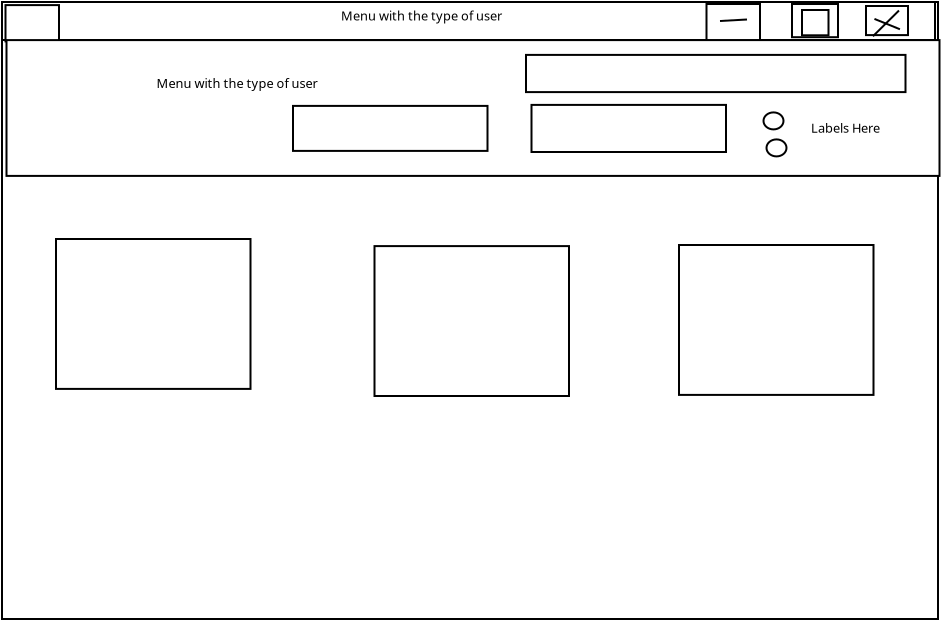 <?xml version="1.0" encoding="UTF-8"?>
<dia:diagram xmlns:dia="http://www.lysator.liu.se/~alla/dia/">
  <dia:layer name="Background" visible="true" active="true">
    <dia:object type="Standard - Box" version="0" id="O0">
      <dia:attribute name="obj_pos">
        <dia:point val="7.825,3.755"/>
      </dia:attribute>
      <dia:attribute name="obj_bb">
        <dia:rectangle val="7.775,3.705;54.675,34.655"/>
      </dia:attribute>
      <dia:attribute name="elem_corner">
        <dia:point val="7.825,3.755"/>
      </dia:attribute>
      <dia:attribute name="elem_width">
        <dia:real val="46.8"/>
      </dia:attribute>
      <dia:attribute name="elem_height">
        <dia:real val="30.85"/>
      </dia:attribute>
      <dia:attribute name="show_background">
        <dia:boolean val="true"/>
      </dia:attribute>
    </dia:object>
    <dia:object type="Standard - Box" version="0" id="O1">
      <dia:attribute name="obj_pos">
        <dia:point val="7.825,3.755"/>
      </dia:attribute>
      <dia:attribute name="obj_bb">
        <dia:rectangle val="7.775,3.705;54.525,5.705"/>
      </dia:attribute>
      <dia:attribute name="elem_corner">
        <dia:point val="7.825,3.755"/>
      </dia:attribute>
      <dia:attribute name="elem_width">
        <dia:real val="46.65"/>
      </dia:attribute>
      <dia:attribute name="elem_height">
        <dia:real val="1.9"/>
      </dia:attribute>
      <dia:attribute name="show_background">
        <dia:boolean val="true"/>
      </dia:attribute>
    </dia:object>
    <dia:object type="Standard - Box" version="0" id="O2">
      <dia:attribute name="obj_pos">
        <dia:point val="51.025,3.955"/>
      </dia:attribute>
      <dia:attribute name="obj_bb">
        <dia:rectangle val="50.975,3.905;53.175,5.46"/>
      </dia:attribute>
      <dia:attribute name="elem_corner">
        <dia:point val="51.025,3.955"/>
      </dia:attribute>
      <dia:attribute name="elem_width">
        <dia:real val="2.1"/>
      </dia:attribute>
      <dia:attribute name="elem_height">
        <dia:real val="1.455"/>
      </dia:attribute>
      <dia:attribute name="show_background">
        <dia:boolean val="true"/>
      </dia:attribute>
    </dia:object>
    <dia:object type="Standard - Box" version="0" id="O3">
      <dia:attribute name="obj_pos">
        <dia:point val="47.325,3.855"/>
      </dia:attribute>
      <dia:attribute name="obj_bb">
        <dia:rectangle val="47.275,3.805;49.675,5.565"/>
      </dia:attribute>
      <dia:attribute name="elem_corner">
        <dia:point val="47.325,3.855"/>
      </dia:attribute>
      <dia:attribute name="elem_width">
        <dia:real val="2.3"/>
      </dia:attribute>
      <dia:attribute name="elem_height">
        <dia:real val="1.66"/>
      </dia:attribute>
      <dia:attribute name="show_background">
        <dia:boolean val="true"/>
      </dia:attribute>
    </dia:object>
    <dia:object type="Standard - Box" version="0" id="O4">
      <dia:attribute name="obj_pos">
        <dia:point val="43.05,3.855"/>
      </dia:attribute>
      <dia:attribute name="obj_bb">
        <dia:rectangle val="43,3.805;45.775,5.72"/>
      </dia:attribute>
      <dia:attribute name="elem_corner">
        <dia:point val="43.05,3.855"/>
      </dia:attribute>
      <dia:attribute name="elem_width">
        <dia:real val="2.675"/>
      </dia:attribute>
      <dia:attribute name="elem_height">
        <dia:real val="1.815"/>
      </dia:attribute>
      <dia:attribute name="show_background">
        <dia:boolean val="true"/>
      </dia:attribute>
    </dia:object>
    <dia:object type="Standard - Line" version="0" id="O5">
      <dia:attribute name="obj_pos">
        <dia:point val="43.725,4.705"/>
      </dia:attribute>
      <dia:attribute name="obj_bb">
        <dia:rectangle val="43.672,4.577;45.128,4.758"/>
      </dia:attribute>
      <dia:attribute name="conn_endpoints">
        <dia:point val="43.725,4.705"/>
        <dia:point val="45.075,4.63"/>
      </dia:attribute>
      <dia:attribute name="numcp">
        <dia:int val="1"/>
      </dia:attribute>
    </dia:object>
    <dia:object type="Standard - Box" version="0" id="O6">
      <dia:attribute name="obj_pos">
        <dia:point val="47.825,4.155"/>
      </dia:attribute>
      <dia:attribute name="obj_bb">
        <dia:rectangle val="47.775,4.105;49.2,5.47"/>
      </dia:attribute>
      <dia:attribute name="elem_corner">
        <dia:point val="47.825,4.155"/>
      </dia:attribute>
      <dia:attribute name="elem_width">
        <dia:real val="1.325"/>
      </dia:attribute>
      <dia:attribute name="elem_height">
        <dia:real val="1.265"/>
      </dia:attribute>
      <dia:attribute name="show_background">
        <dia:boolean val="true"/>
      </dia:attribute>
    </dia:object>
    <dia:object type="Standard - Line" version="0" id="O7">
      <dia:attribute name="obj_pos">
        <dia:point val="51.448,4.601"/>
      </dia:attribute>
      <dia:attribute name="obj_bb">
        <dia:rectangle val="51.383,4.536;52.786,5.183"/>
      </dia:attribute>
      <dia:attribute name="conn_endpoints">
        <dia:point val="51.448,4.601"/>
        <dia:point val="52.721,5.118"/>
      </dia:attribute>
      <dia:attribute name="numcp">
        <dia:int val="1"/>
      </dia:attribute>
    </dia:object>
    <dia:object type="Standard - Line" version="0" id="O8">
      <dia:attribute name="obj_pos">
        <dia:point val="51.371,5.468"/>
      </dia:attribute>
      <dia:attribute name="obj_bb">
        <dia:rectangle val="51.3,4.11;52.744,5.539"/>
      </dia:attribute>
      <dia:attribute name="conn_endpoints">
        <dia:point val="51.371,5.468"/>
        <dia:point val="52.673,4.181"/>
      </dia:attribute>
      <dia:attribute name="numcp">
        <dia:int val="1"/>
      </dia:attribute>
    </dia:object>
    <dia:object type="Standard - Text" version="1" id="O9">
      <dia:attribute name="obj_pos">
        <dia:point val="24.775,4.68"/>
      </dia:attribute>
      <dia:attribute name="obj_bb">
        <dia:rectangle val="24.775,4.04;32.415,4.812"/>
      </dia:attribute>
      <dia:attribute name="text">
        <dia:composite type="text">
          <dia:attribute name="string">
            <dia:string>#Menu with the type of user#</dia:string>
          </dia:attribute>
          <dia:attribute name="font">
            <dia:font family="sans" style="0" name="Helvetica"/>
          </dia:attribute>
          <dia:attribute name="height">
            <dia:real val="0.8"/>
          </dia:attribute>
          <dia:attribute name="pos">
            <dia:point val="24.775,4.68"/>
          </dia:attribute>
          <dia:attribute name="color">
            <dia:color val="#000000"/>
          </dia:attribute>
          <dia:attribute name="alignment">
            <dia:enum val="0"/>
          </dia:attribute>
        </dia:composite>
      </dia:attribute>
      <dia:attribute name="valign">
        <dia:enum val="3"/>
      </dia:attribute>
    </dia:object>
    <dia:object type="Standard - Box" version="0" id="O10">
      <dia:attribute name="obj_pos">
        <dia:point val="8,3.91"/>
      </dia:attribute>
      <dia:attribute name="obj_bb">
        <dia:rectangle val="7.95,3.86;10.725,5.775"/>
      </dia:attribute>
      <dia:attribute name="elem_corner">
        <dia:point val="8,3.91"/>
      </dia:attribute>
      <dia:attribute name="elem_width">
        <dia:real val="2.675"/>
      </dia:attribute>
      <dia:attribute name="elem_height">
        <dia:real val="1.815"/>
      </dia:attribute>
      <dia:attribute name="show_background">
        <dia:boolean val="true"/>
      </dia:attribute>
    </dia:object>
    <dia:object type="Standard - Box" version="0" id="O11">
      <dia:attribute name="obj_pos">
        <dia:point val="8.05,5.66"/>
      </dia:attribute>
      <dia:attribute name="obj_bb">
        <dia:rectangle val="8,5.61;54.75,12.5"/>
      </dia:attribute>
      <dia:attribute name="elem_corner">
        <dia:point val="8.05,5.66"/>
      </dia:attribute>
      <dia:attribute name="elem_width">
        <dia:real val="46.65"/>
      </dia:attribute>
      <dia:attribute name="elem_height">
        <dia:real val="6.79"/>
      </dia:attribute>
      <dia:attribute name="show_background">
        <dia:boolean val="true"/>
      </dia:attribute>
    </dia:object>
    <dia:object type="Standard - Box" version="0" id="O12">
      <dia:attribute name="obj_pos">
        <dia:point val="10.525,15.605"/>
      </dia:attribute>
      <dia:attribute name="obj_bb">
        <dia:rectangle val="10.475,15.555;20.3,23.15"/>
      </dia:attribute>
      <dia:attribute name="elem_corner">
        <dia:point val="10.525,15.605"/>
      </dia:attribute>
      <dia:attribute name="elem_width">
        <dia:real val="9.725"/>
      </dia:attribute>
      <dia:attribute name="elem_height">
        <dia:real val="7.495"/>
      </dia:attribute>
      <dia:attribute name="show_background">
        <dia:boolean val="true"/>
      </dia:attribute>
    </dia:object>
    <dia:object type="Standard - Box" version="0" id="O13">
      <dia:attribute name="obj_pos">
        <dia:point val="41.675,15.905"/>
      </dia:attribute>
      <dia:attribute name="obj_bb">
        <dia:rectangle val="41.625,15.855;51.45,23.45"/>
      </dia:attribute>
      <dia:attribute name="elem_corner">
        <dia:point val="41.675,15.905"/>
      </dia:attribute>
      <dia:attribute name="elem_width">
        <dia:real val="9.725"/>
      </dia:attribute>
      <dia:attribute name="elem_height">
        <dia:real val="7.495"/>
      </dia:attribute>
      <dia:attribute name="show_background">
        <dia:boolean val="true"/>
      </dia:attribute>
    </dia:object>
    <dia:object type="Standard - Box" version="0" id="O14">
      <dia:attribute name="obj_pos">
        <dia:point val="26.45,15.96"/>
      </dia:attribute>
      <dia:attribute name="obj_bb">
        <dia:rectangle val="26.4,15.91;36.225,23.505"/>
      </dia:attribute>
      <dia:attribute name="elem_corner">
        <dia:point val="26.45,15.96"/>
      </dia:attribute>
      <dia:attribute name="elem_width">
        <dia:real val="9.725"/>
      </dia:attribute>
      <dia:attribute name="elem_height">
        <dia:real val="7.495"/>
      </dia:attribute>
      <dia:attribute name="show_background">
        <dia:boolean val="true"/>
      </dia:attribute>
    </dia:object>
    <dia:object type="Standard - Box" version="0" id="O15">
      <dia:attribute name="obj_pos">
        <dia:point val="22.375,8.95"/>
      </dia:attribute>
      <dia:attribute name="obj_bb">
        <dia:rectangle val="22.325,8.9;32.15,11.25"/>
      </dia:attribute>
      <dia:attribute name="elem_corner">
        <dia:point val="22.375,8.95"/>
      </dia:attribute>
      <dia:attribute name="elem_width">
        <dia:real val="9.725"/>
      </dia:attribute>
      <dia:attribute name="elem_height">
        <dia:real val="2.25"/>
      </dia:attribute>
      <dia:attribute name="show_background">
        <dia:boolean val="true"/>
      </dia:attribute>
    </dia:object>
    <dia:object type="Standard - Box" version="0" id="O16">
      <dia:attribute name="obj_pos">
        <dia:point val="34.3,8.9"/>
      </dia:attribute>
      <dia:attribute name="obj_bb">
        <dia:rectangle val="34.25,8.85;44.075,11.305"/>
      </dia:attribute>
      <dia:attribute name="elem_corner">
        <dia:point val="34.3,8.9"/>
      </dia:attribute>
      <dia:attribute name="elem_width">
        <dia:real val="9.725"/>
      </dia:attribute>
      <dia:attribute name="elem_height">
        <dia:real val="2.355"/>
      </dia:attribute>
      <dia:attribute name="show_background">
        <dia:boolean val="true"/>
      </dia:attribute>
    </dia:object>
    <dia:object type="Standard - Box" version="0" id="O17">
      <dia:attribute name="obj_pos">
        <dia:point val="34.025,6.4"/>
      </dia:attribute>
      <dia:attribute name="obj_bb">
        <dia:rectangle val="33.975,6.35;53.05,8.31"/>
      </dia:attribute>
      <dia:attribute name="elem_corner">
        <dia:point val="34.025,6.4"/>
      </dia:attribute>
      <dia:attribute name="elem_width">
        <dia:real val="18.975"/>
      </dia:attribute>
      <dia:attribute name="elem_height">
        <dia:real val="1.86"/>
      </dia:attribute>
      <dia:attribute name="show_background">
        <dia:boolean val="true"/>
      </dia:attribute>
    </dia:object>
    <dia:object type="Standard - Ellipse" version="0" id="O18">
      <dia:attribute name="obj_pos">
        <dia:point val="45.9,9.275"/>
      </dia:attribute>
      <dia:attribute name="obj_bb">
        <dia:rectangle val="45.85,9.225;46.95,10.175"/>
      </dia:attribute>
      <dia:attribute name="elem_corner">
        <dia:point val="45.9,9.275"/>
      </dia:attribute>
      <dia:attribute name="elem_width">
        <dia:real val="1"/>
      </dia:attribute>
      <dia:attribute name="elem_height">
        <dia:real val="0.85"/>
      </dia:attribute>
    </dia:object>
    <dia:object type="Standard - Ellipse" version="0" id="O19">
      <dia:attribute name="obj_pos">
        <dia:point val="46.05,10.625"/>
      </dia:attribute>
      <dia:attribute name="obj_bb">
        <dia:rectangle val="46,10.575;47.1,11.525"/>
      </dia:attribute>
      <dia:attribute name="elem_corner">
        <dia:point val="46.05,10.625"/>
      </dia:attribute>
      <dia:attribute name="elem_width">
        <dia:real val="1"/>
      </dia:attribute>
      <dia:attribute name="elem_height">
        <dia:real val="0.85"/>
      </dia:attribute>
    </dia:object>
    <dia:object type="Standard - Text" version="1" id="O20">
      <dia:attribute name="obj_pos">
        <dia:point val="48.275,10.295"/>
      </dia:attribute>
      <dia:attribute name="obj_bb">
        <dia:rectangle val="48.275,9.636;51.609,10.466"/>
      </dia:attribute>
      <dia:attribute name="text">
        <dia:composite type="text">
          <dia:attribute name="string">
            <dia:string>#Labels Here#</dia:string>
          </dia:attribute>
          <dia:attribute name="font">
            <dia:font family="sans" style="0" name="Helvetica"/>
          </dia:attribute>
          <dia:attribute name="height">
            <dia:real val="0.8"/>
          </dia:attribute>
          <dia:attribute name="pos">
            <dia:point val="48.275,10.295"/>
          </dia:attribute>
          <dia:attribute name="color">
            <dia:color val="#000000"/>
          </dia:attribute>
          <dia:attribute name="alignment">
            <dia:enum val="0"/>
          </dia:attribute>
        </dia:composite>
      </dia:attribute>
      <dia:attribute name="valign">
        <dia:enum val="3"/>
      </dia:attribute>
    </dia:object>
    <dia:object type="Standard - Text" version="1" id="O21">
      <dia:attribute name="obj_pos">
        <dia:point val="15.55,8.05"/>
      </dia:attribute>
      <dia:attribute name="obj_bb">
        <dia:rectangle val="15.531,7.391;23.19,8.221"/>
      </dia:attribute>
      <dia:attribute name="text">
        <dia:composite type="text">
          <dia:attribute name="string">
            <dia:string>#Menu with the type of user#</dia:string>
          </dia:attribute>
          <dia:attribute name="font">
            <dia:font family="sans" style="0" name="Helvetica"/>
          </dia:attribute>
          <dia:attribute name="height">
            <dia:real val="0.8"/>
          </dia:attribute>
          <dia:attribute name="pos">
            <dia:point val="15.55,8.05"/>
          </dia:attribute>
          <dia:attribute name="color">
            <dia:color val="#000000"/>
          </dia:attribute>
          <dia:attribute name="alignment">
            <dia:enum val="0"/>
          </dia:attribute>
        </dia:composite>
      </dia:attribute>
      <dia:attribute name="valign">
        <dia:enum val="3"/>
      </dia:attribute>
    </dia:object>
  </dia:layer>
</dia:diagram>
